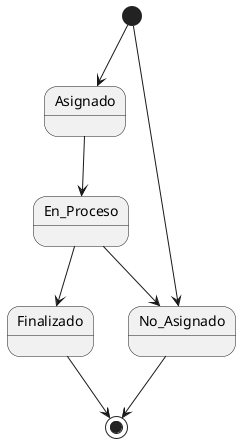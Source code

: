 @startUML
[*]--> Asignado
[*]--> No_Asignado
Asignado --> En_Proceso
En_Proceso --> No_Asignado
En_Proceso --> Finalizado
Finalizado --> [*]
No_Asignado --> [*]
@endUml
